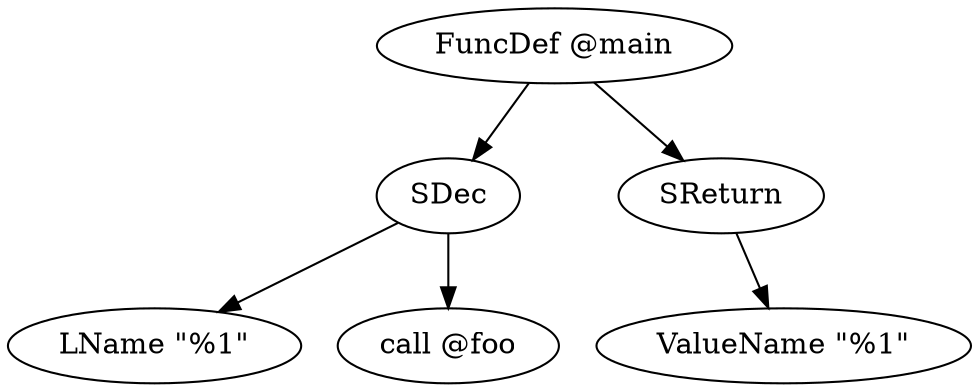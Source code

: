digraph {
 "FuncDef @main" ->  "SDec" -> {"LName \"%1\"" "call @foo" }
 "FuncDef @main" ->  "SReturn" -> "ValueName \"%1\""
}
